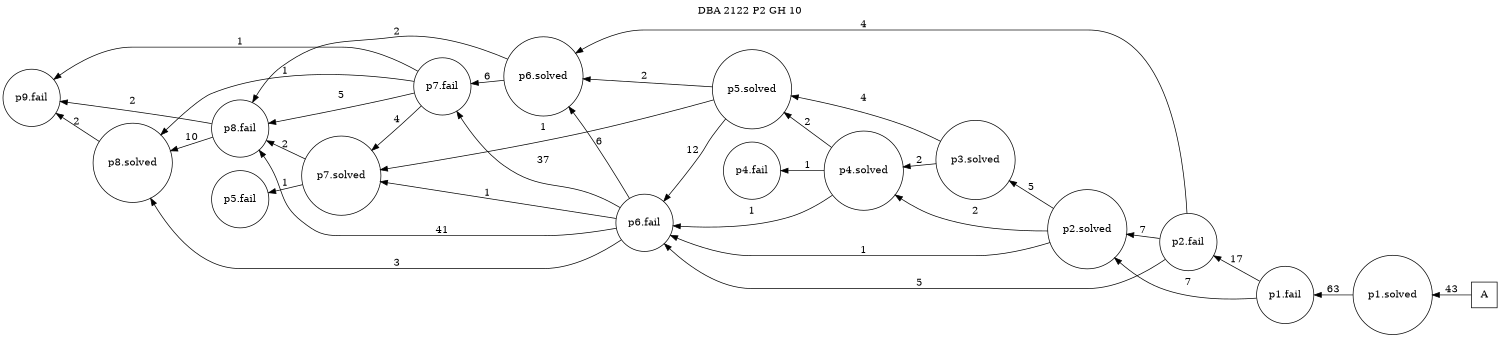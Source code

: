 digraph DBA_2122_P2_GH_10 {
labelloc="tl"
label= " DBA 2122 P2 GH 10 "
rankdir="RL";
graph [ size=" 10 , 10 !"]

"A" [shape="square" label="A"]
"p1.solved" [shape="circle" label="p1.solved"]
"p1.fail" [shape="circle" label="p1.fail"]
"p2.fail" [shape="circle" label="p2.fail"]
"p2.solved" [shape="circle" label="p2.solved"]
"p3.solved" [shape="circle" label="p3.solved"]
"p5.solved" [shape="circle" label="p5.solved"]
"p6.fail" [shape="circle" label="p6.fail"]
"p6.solved" [shape="circle" label="p6.solved"]
"p7.fail" [shape="circle" label="p7.fail"]
"p8.fail" [shape="circle" label="p8.fail"]
"p7.solved" [shape="circle" label="p7.solved"]
"p5.fail" [shape="circle" label="p5.fail"]
"p4.solved" [shape="circle" label="p4.solved"]
"p8.solved" [shape="circle" label="p8.solved"]
"p9.fail" [shape="circle" label="p9.fail"]
"p4.fail" [shape="circle" label="p4.fail"]
"A" -> "p1.solved" [ label=43]
"p1.solved" -> "p1.fail" [ label=63]
"p1.fail" -> "p2.fail" [ label=17]
"p1.fail" -> "p2.solved" [ label=7]
"p2.fail" -> "p2.solved" [ label=7]
"p2.fail" -> "p6.fail" [ label=5]
"p2.fail" -> "p6.solved" [ label=4]
"p2.solved" -> "p3.solved" [ label=5]
"p2.solved" -> "p6.fail" [ label=1]
"p2.solved" -> "p4.solved" [ label=2]
"p3.solved" -> "p5.solved" [ label=4]
"p3.solved" -> "p4.solved" [ label=2]
"p5.solved" -> "p6.fail" [ label=12]
"p5.solved" -> "p6.solved" [ label=2]
"p5.solved" -> "p7.solved" [ label=1]
"p6.fail" -> "p6.solved" [ label=6]
"p6.fail" -> "p7.fail" [ label=37]
"p6.fail" -> "p8.fail" [ label=41]
"p6.fail" -> "p7.solved" [ label=1]
"p6.fail" -> "p8.solved" [ label=3]
"p6.solved" -> "p7.fail" [ label=6]
"p6.solved" -> "p8.fail" [ label=2]
"p7.fail" -> "p8.fail" [ label=5]
"p7.fail" -> "p7.solved" [ label=4]
"p7.fail" -> "p8.solved" [ label=1]
"p7.fail" -> "p9.fail" [ label=1]
"p8.fail" -> "p8.solved" [ label=10]
"p8.fail" -> "p9.fail" [ label=2]
"p7.solved" -> "p8.fail" [ label=2]
"p7.solved" -> "p5.fail" [ label=1]
"p4.solved" -> "p5.solved" [ label=2]
"p4.solved" -> "p6.fail" [ label=1]
"p4.solved" -> "p4.fail" [ label=1]
"p8.solved" -> "p9.fail" [ label=2]
}
